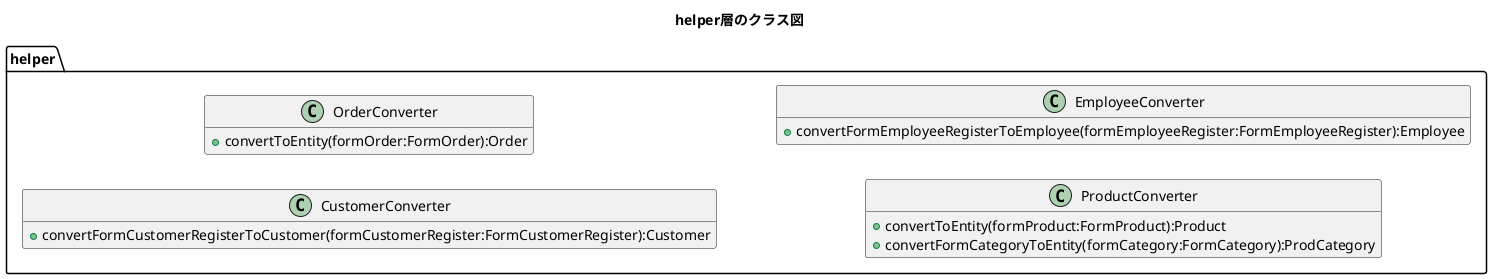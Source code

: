 @startuml
title helper層のクラス図
hide empty members
left to right direction

package helper{
    class CustomerConverter{
        +convertFormCustomerRegisterToCustomer(formCustomerRegister:FormCustomerRegister):Customer
    }

    class OrderConverter{
        +convertToEntity(formOrder:FormOrder):Order
    }

    class ProductConverter{
        +convertToEntity(formProduct:FormProduct):Product
        +convertFormCategoryToEntity(formCategory:FormCategory):ProdCategory
    }

    class EmployeeConverter{
        +convertFormEmployeeRegisterToEmployee(formEmployeeRegister:FormEmployeeRegister):Employee
    }
}
@enduml